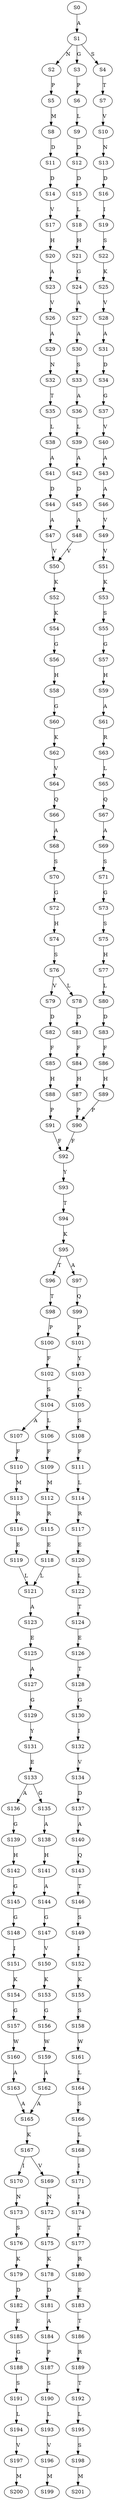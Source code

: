 strict digraph  {
	S0 -> S1 [ label = A ];
	S1 -> S2 [ label = N ];
	S1 -> S3 [ label = G ];
	S1 -> S4 [ label = S ];
	S2 -> S5 [ label = P ];
	S3 -> S6 [ label = P ];
	S4 -> S7 [ label = T ];
	S5 -> S8 [ label = M ];
	S6 -> S9 [ label = L ];
	S7 -> S10 [ label = V ];
	S8 -> S11 [ label = D ];
	S9 -> S12 [ label = D ];
	S10 -> S13 [ label = N ];
	S11 -> S14 [ label = D ];
	S12 -> S15 [ label = D ];
	S13 -> S16 [ label = D ];
	S14 -> S17 [ label = V ];
	S15 -> S18 [ label = L ];
	S16 -> S19 [ label = I ];
	S17 -> S20 [ label = H ];
	S18 -> S21 [ label = H ];
	S19 -> S22 [ label = S ];
	S20 -> S23 [ label = A ];
	S21 -> S24 [ label = G ];
	S22 -> S25 [ label = K ];
	S23 -> S26 [ label = V ];
	S24 -> S27 [ label = A ];
	S25 -> S28 [ label = V ];
	S26 -> S29 [ label = A ];
	S27 -> S30 [ label = A ];
	S28 -> S31 [ label = A ];
	S29 -> S32 [ label = N ];
	S30 -> S33 [ label = S ];
	S31 -> S34 [ label = D ];
	S32 -> S35 [ label = T ];
	S33 -> S36 [ label = A ];
	S34 -> S37 [ label = G ];
	S35 -> S38 [ label = L ];
	S36 -> S39 [ label = L ];
	S37 -> S40 [ label = V ];
	S38 -> S41 [ label = A ];
	S39 -> S42 [ label = A ];
	S40 -> S43 [ label = A ];
	S41 -> S44 [ label = D ];
	S42 -> S45 [ label = D ];
	S43 -> S46 [ label = A ];
	S44 -> S47 [ label = A ];
	S45 -> S48 [ label = A ];
	S46 -> S49 [ label = V ];
	S47 -> S50 [ label = V ];
	S48 -> S50 [ label = V ];
	S49 -> S51 [ label = V ];
	S50 -> S52 [ label = K ];
	S51 -> S53 [ label = K ];
	S52 -> S54 [ label = K ];
	S53 -> S55 [ label = S ];
	S54 -> S56 [ label = G ];
	S55 -> S57 [ label = G ];
	S56 -> S58 [ label = H ];
	S57 -> S59 [ label = H ];
	S58 -> S60 [ label = G ];
	S59 -> S61 [ label = A ];
	S60 -> S62 [ label = K ];
	S61 -> S63 [ label = R ];
	S62 -> S64 [ label = V ];
	S63 -> S65 [ label = L ];
	S64 -> S66 [ label = Q ];
	S65 -> S67 [ label = Q ];
	S66 -> S68 [ label = A ];
	S67 -> S69 [ label = A ];
	S68 -> S70 [ label = S ];
	S69 -> S71 [ label = S ];
	S70 -> S72 [ label = G ];
	S71 -> S73 [ label = G ];
	S72 -> S74 [ label = H ];
	S73 -> S75 [ label = S ];
	S74 -> S76 [ label = S ];
	S75 -> S77 [ label = H ];
	S76 -> S78 [ label = L ];
	S76 -> S79 [ label = V ];
	S77 -> S80 [ label = L ];
	S78 -> S81 [ label = D ];
	S79 -> S82 [ label = D ];
	S80 -> S83 [ label = D ];
	S81 -> S84 [ label = F ];
	S82 -> S85 [ label = F ];
	S83 -> S86 [ label = F ];
	S84 -> S87 [ label = H ];
	S85 -> S88 [ label = H ];
	S86 -> S89 [ label = H ];
	S87 -> S90 [ label = P ];
	S88 -> S91 [ label = P ];
	S89 -> S90 [ label = P ];
	S90 -> S92 [ label = F ];
	S91 -> S92 [ label = F ];
	S92 -> S93 [ label = Y ];
	S93 -> S94 [ label = T ];
	S94 -> S95 [ label = K ];
	S95 -> S96 [ label = T ];
	S95 -> S97 [ label = A ];
	S96 -> S98 [ label = T ];
	S97 -> S99 [ label = Q ];
	S98 -> S100 [ label = P ];
	S99 -> S101 [ label = P ];
	S100 -> S102 [ label = F ];
	S101 -> S103 [ label = Y ];
	S102 -> S104 [ label = S ];
	S103 -> S105 [ label = C ];
	S104 -> S106 [ label = L ];
	S104 -> S107 [ label = A ];
	S105 -> S108 [ label = S ];
	S106 -> S109 [ label = F ];
	S107 -> S110 [ label = F ];
	S108 -> S111 [ label = F ];
	S109 -> S112 [ label = M ];
	S110 -> S113 [ label = M ];
	S111 -> S114 [ label = L ];
	S112 -> S115 [ label = R ];
	S113 -> S116 [ label = R ];
	S114 -> S117 [ label = R ];
	S115 -> S118 [ label = E ];
	S116 -> S119 [ label = E ];
	S117 -> S120 [ label = E ];
	S118 -> S121 [ label = L ];
	S119 -> S121 [ label = L ];
	S120 -> S122 [ label = L ];
	S121 -> S123 [ label = A ];
	S122 -> S124 [ label = T ];
	S123 -> S125 [ label = E ];
	S124 -> S126 [ label = E ];
	S125 -> S127 [ label = A ];
	S126 -> S128 [ label = T ];
	S127 -> S129 [ label = G ];
	S128 -> S130 [ label = G ];
	S129 -> S131 [ label = Y ];
	S130 -> S132 [ label = I ];
	S131 -> S133 [ label = E ];
	S132 -> S134 [ label = V ];
	S133 -> S135 [ label = G ];
	S133 -> S136 [ label = A ];
	S134 -> S137 [ label = D ];
	S135 -> S138 [ label = A ];
	S136 -> S139 [ label = G ];
	S137 -> S140 [ label = A ];
	S138 -> S141 [ label = H ];
	S139 -> S142 [ label = H ];
	S140 -> S143 [ label = Q ];
	S141 -> S144 [ label = A ];
	S142 -> S145 [ label = G ];
	S143 -> S146 [ label = T ];
	S144 -> S147 [ label = G ];
	S145 -> S148 [ label = G ];
	S146 -> S149 [ label = S ];
	S147 -> S150 [ label = V ];
	S148 -> S151 [ label = I ];
	S149 -> S152 [ label = I ];
	S150 -> S153 [ label = K ];
	S151 -> S154 [ label = K ];
	S152 -> S155 [ label = K ];
	S153 -> S156 [ label = G ];
	S154 -> S157 [ label = G ];
	S155 -> S158 [ label = S ];
	S156 -> S159 [ label = W ];
	S157 -> S160 [ label = W ];
	S158 -> S161 [ label = W ];
	S159 -> S162 [ label = A ];
	S160 -> S163 [ label = A ];
	S161 -> S164 [ label = L ];
	S162 -> S165 [ label = A ];
	S163 -> S165 [ label = A ];
	S164 -> S166 [ label = S ];
	S165 -> S167 [ label = K ];
	S166 -> S168 [ label = L ];
	S167 -> S169 [ label = V ];
	S167 -> S170 [ label = I ];
	S168 -> S171 [ label = I ];
	S169 -> S172 [ label = N ];
	S170 -> S173 [ label = N ];
	S171 -> S174 [ label = I ];
	S172 -> S175 [ label = T ];
	S173 -> S176 [ label = S ];
	S174 -> S177 [ label = T ];
	S175 -> S178 [ label = K ];
	S176 -> S179 [ label = K ];
	S177 -> S180 [ label = R ];
	S178 -> S181 [ label = D ];
	S179 -> S182 [ label = D ];
	S180 -> S183 [ label = E ];
	S181 -> S184 [ label = A ];
	S182 -> S185 [ label = E ];
	S183 -> S186 [ label = T ];
	S184 -> S187 [ label = P ];
	S185 -> S188 [ label = G ];
	S186 -> S189 [ label = R ];
	S187 -> S190 [ label = S ];
	S188 -> S191 [ label = S ];
	S189 -> S192 [ label = T ];
	S190 -> S193 [ label = L ];
	S191 -> S194 [ label = L ];
	S192 -> S195 [ label = L ];
	S193 -> S196 [ label = V ];
	S194 -> S197 [ label = V ];
	S195 -> S198 [ label = S ];
	S196 -> S199 [ label = M ];
	S197 -> S200 [ label = M ];
	S198 -> S201 [ label = M ];
}
